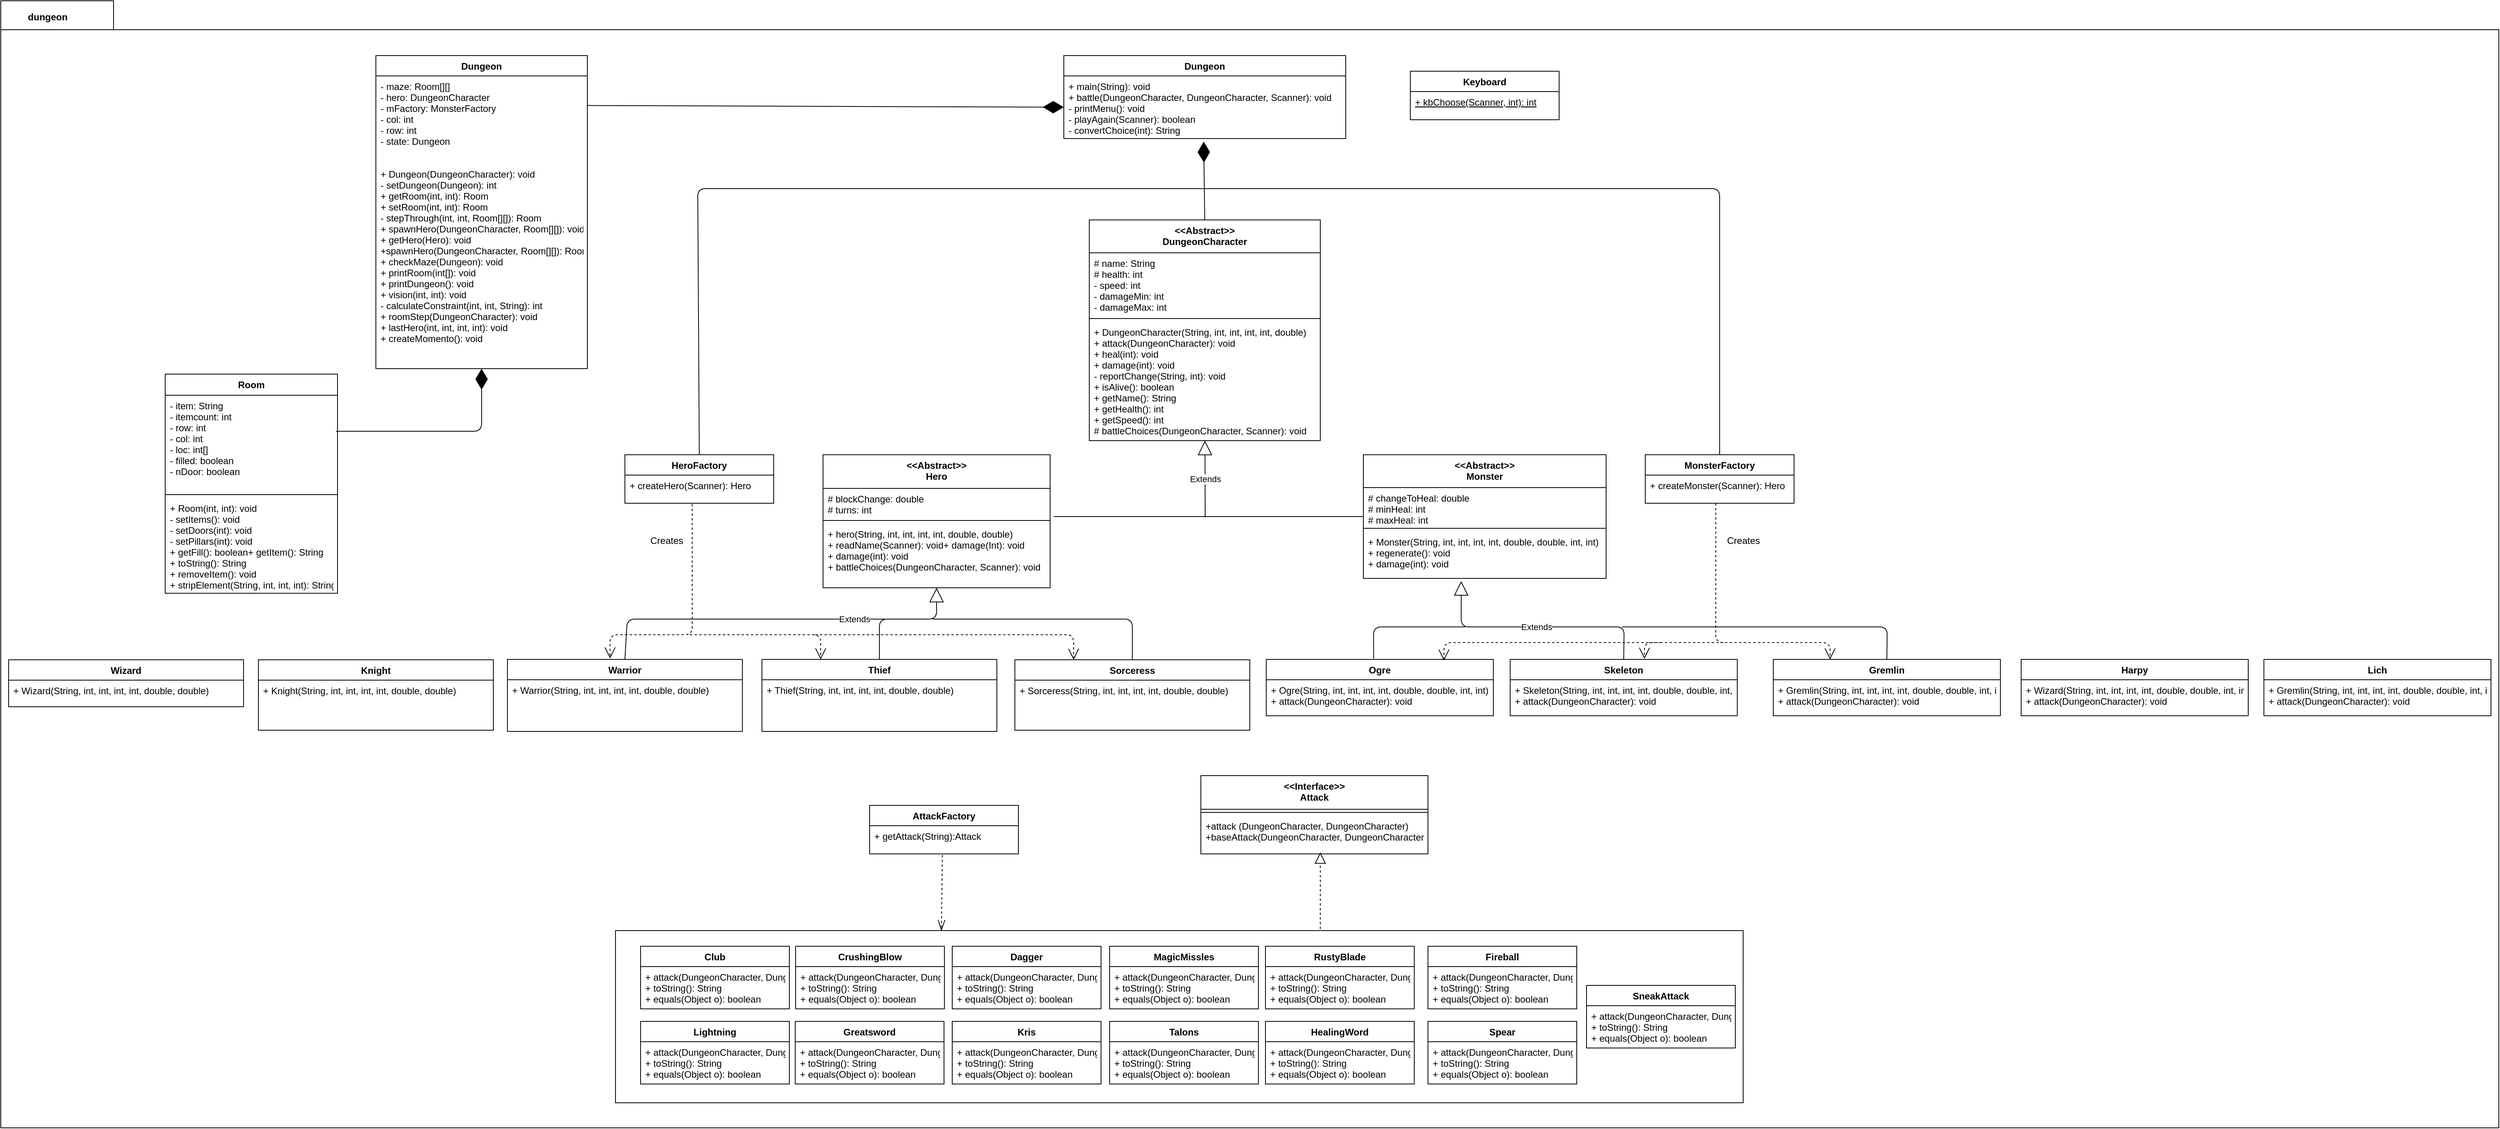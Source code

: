 <mxfile version="12.3.9" type="github" pages="1"><diagram id="sV3SKE_IIjsxvVKE6YBT" name="Page-1"><mxGraphModel dx="4286" dy="2058" grid="1" gridSize="10" guides="1" tooltips="1" connect="1" arrows="1" fold="1" page="1" pageScale="1" pageWidth="850" pageHeight="1100" math="0" shadow="0"><root><mxCell id="0"/><mxCell id="1" parent="0"/><mxCell id="kC-2ex5Gl6feg_-XVsqF-4" value="" style="shape=folder;fontStyle=1;spacingTop=10;tabWidth=118;tabHeight=37;tabPosition=left;html=1;" parent="1" vertex="1"><mxGeometry x="-2020" y="-20" width="3190" height="1440" as="geometry"/></mxCell><mxCell id="hXJLHhJ9virQ9G_ziZrE-2" value="Dungeon" style="swimlane;fontStyle=1;align=center;verticalAlign=top;childLayout=stackLayout;horizontal=1;startSize=26;horizontalStack=0;resizeParent=1;resizeParentMax=0;resizeLast=0;collapsible=1;marginBottom=0;" parent="1" vertex="1"><mxGeometry x="-662.5" y="50" width="360" height="106" as="geometry"/></mxCell><mxCell id="hXJLHhJ9virQ9G_ziZrE-5" value="+ main(String): void&#xA;+ battle(DungeonCharacter, DungeonCharacter, Scanner): void&#xA;- printMenu(): void&#xA;- playAgain(Scanner): boolean&#xA;- convertChoice(int): String&#xA;" style="text;strokeColor=none;fillColor=none;align=left;verticalAlign=top;spacingLeft=4;spacingRight=4;overflow=hidden;rotatable=0;points=[[0,0.5],[1,0.5]];portConstraint=eastwest;" parent="hXJLHhJ9virQ9G_ziZrE-2" vertex="1"><mxGeometry y="26" width="360" height="80" as="geometry"/></mxCell><mxCell id="hXJLHhJ9virQ9G_ziZrE-6" value="&lt;&lt;Abstract&gt;&gt;&#xA;DungeonCharacter" style="swimlane;fontStyle=1;align=center;verticalAlign=top;childLayout=stackLayout;horizontal=1;startSize=42;horizontalStack=0;resizeParent=1;resizeParentMax=0;resizeLast=0;collapsible=1;marginBottom=0;" parent="1" vertex="1"><mxGeometry x="-630" y="260" width="295" height="282" as="geometry"/></mxCell><mxCell id="hXJLHhJ9virQ9G_ziZrE-7" value="# name: String&#xA;# health: int&#xA;- speed: int&#xA;- damageMin: int&#xA;- damageMax: int&#xA;" style="text;strokeColor=none;fillColor=none;align=left;verticalAlign=top;spacingLeft=4;spacingRight=4;overflow=hidden;rotatable=0;points=[[0,0.5],[1,0.5]];portConstraint=eastwest;" parent="hXJLHhJ9virQ9G_ziZrE-6" vertex="1"><mxGeometry y="42" width="295" height="80" as="geometry"/></mxCell><mxCell id="hXJLHhJ9virQ9G_ziZrE-8" value="" style="line;strokeWidth=1;fillColor=none;align=left;verticalAlign=middle;spacingTop=-1;spacingLeft=3;spacingRight=3;rotatable=0;labelPosition=right;points=[];portConstraint=eastwest;" parent="hXJLHhJ9virQ9G_ziZrE-6" vertex="1"><mxGeometry y="122" width="295" height="8" as="geometry"/></mxCell><mxCell id="hXJLHhJ9virQ9G_ziZrE-9" value="+ DungeonCharacter(String, int, int, int, int, double)&#xA;+ attack(DungeonCharacter): void&#xA;+ heal(int): void&#xA;+ damage(int): void&#xA;- reportChange(String, int): void&#xA;+ isAlive(): boolean&#xA;+ getName(): String&#xA;+ getHealth(): int&#xA;+ getSpeed(): int&#xA;# battleChoices(DungeonCharacter, Scanner): void&#xA;" style="text;strokeColor=none;fillColor=none;align=left;verticalAlign=top;spacingLeft=4;spacingRight=4;overflow=hidden;rotatable=0;points=[[0,0.5],[1,0.5]];portConstraint=eastwest;" parent="hXJLHhJ9virQ9G_ziZrE-6" vertex="1"><mxGeometry y="130" width="295" height="152" as="geometry"/></mxCell><mxCell id="hXJLHhJ9virQ9G_ziZrE-11" value="&lt;&lt;Abstract&gt;&gt;&#xA;Hero" style="swimlane;fontStyle=1;align=center;verticalAlign=top;childLayout=stackLayout;horizontal=1;startSize=43;horizontalStack=0;resizeParent=1;resizeParentMax=0;resizeLast=0;collapsible=1;marginBottom=0;" parent="1" vertex="1"><mxGeometry x="-970" y="560" width="290" height="170" as="geometry"/></mxCell><mxCell id="hXJLHhJ9virQ9G_ziZrE-12" value="# blockChange: double&#xA;# turns: int&#xA;" style="text;strokeColor=none;fillColor=none;align=left;verticalAlign=top;spacingLeft=4;spacingRight=4;overflow=hidden;rotatable=0;points=[[0,0.5],[1,0.5]];portConstraint=eastwest;" parent="hXJLHhJ9virQ9G_ziZrE-11" vertex="1"><mxGeometry y="43" width="290" height="37" as="geometry"/></mxCell><mxCell id="hXJLHhJ9virQ9G_ziZrE-13" value="" style="line;strokeWidth=1;fillColor=none;align=left;verticalAlign=middle;spacingTop=-1;spacingLeft=3;spacingRight=3;rotatable=0;labelPosition=right;points=[];portConstraint=eastwest;" parent="hXJLHhJ9virQ9G_ziZrE-11" vertex="1"><mxGeometry y="80" width="290" height="8" as="geometry"/></mxCell><mxCell id="hXJLHhJ9virQ9G_ziZrE-14" value="+ hero(String, int, int, int, int, double, double)&#xA;+ readName(Scanner): void+ damage(Int): void&#xA;+ damage(int): void&#xA;+ battleChoices(DungeonCharacter, Scanner): void&#xA;" style="text;strokeColor=none;fillColor=none;align=left;verticalAlign=top;spacingLeft=4;spacingRight=4;overflow=hidden;rotatable=0;points=[[0,0.5],[1,0.5]];portConstraint=eastwest;" parent="hXJLHhJ9virQ9G_ziZrE-11" vertex="1"><mxGeometry y="88" width="290" height="82" as="geometry"/></mxCell><mxCell id="hXJLHhJ9virQ9G_ziZrE-15" value="&lt;&lt;Abstract&gt;&gt;&#xA;Monster" style="swimlane;fontStyle=1;align=center;verticalAlign=top;childLayout=stackLayout;horizontal=1;startSize=42;horizontalStack=0;resizeParent=1;resizeParentMax=0;resizeLast=0;collapsible=1;marginBottom=0;" parent="1" vertex="1"><mxGeometry x="-280" y="560" width="310" height="158" as="geometry"/></mxCell><mxCell id="hXJLHhJ9virQ9G_ziZrE-16" value="# changeToHeal: double&#xA;# minHeal: int&#xA;# maxHeal: int" style="text;strokeColor=none;fillColor=none;align=left;verticalAlign=top;spacingLeft=4;spacingRight=4;overflow=hidden;rotatable=0;points=[[0,0.5],[1,0.5]];portConstraint=eastwest;" parent="hXJLHhJ9virQ9G_ziZrE-15" vertex="1"><mxGeometry y="42" width="310" height="48" as="geometry"/></mxCell><mxCell id="hXJLHhJ9virQ9G_ziZrE-17" value="" style="line;strokeWidth=1;fillColor=none;align=left;verticalAlign=middle;spacingTop=-1;spacingLeft=3;spacingRight=3;rotatable=0;labelPosition=right;points=[];portConstraint=eastwest;" parent="hXJLHhJ9virQ9G_ziZrE-15" vertex="1"><mxGeometry y="90" width="310" height="8" as="geometry"/></mxCell><mxCell id="hXJLHhJ9virQ9G_ziZrE-18" value="+ Monster(String, int, int, int, int, double, double, int, int)&#xA;+ regenerate(): void&#xA;+ damage(int): void&#xA;" style="text;strokeColor=none;fillColor=none;align=left;verticalAlign=top;spacingLeft=4;spacingRight=4;overflow=hidden;rotatable=0;points=[[0,0.5],[1,0.5]];portConstraint=eastwest;" parent="hXJLHhJ9virQ9G_ziZrE-15" vertex="1"><mxGeometry y="98" width="310" height="60" as="geometry"/></mxCell><mxCell id="hXJLHhJ9virQ9G_ziZrE-23" value="Warrior" style="swimlane;fontStyle=1;align=center;verticalAlign=top;childLayout=stackLayout;horizontal=1;startSize=26;horizontalStack=0;resizeParent=1;resizeParentMax=0;resizeLast=0;collapsible=1;marginBottom=0;" parent="1" vertex="1"><mxGeometry x="-1373" y="821.5" width="300" height="92" as="geometry"/></mxCell><mxCell id="hXJLHhJ9virQ9G_ziZrE-26" value="+ Warrior(String, int, int, int, int, double, double)&#xA;" style="text;strokeColor=none;fillColor=none;align=left;verticalAlign=top;spacingLeft=4;spacingRight=4;overflow=hidden;rotatable=0;points=[[0,0.5],[1,0.5]];portConstraint=eastwest;" parent="hXJLHhJ9virQ9G_ziZrE-23" vertex="1"><mxGeometry y="26" width="300" height="66" as="geometry"/></mxCell><mxCell id="hXJLHhJ9virQ9G_ziZrE-28" value="Sorceress" style="swimlane;fontStyle=1;align=center;verticalAlign=top;childLayout=stackLayout;horizontal=1;startSize=26;horizontalStack=0;resizeParent=1;resizeParentMax=0;resizeLast=0;collapsible=1;marginBottom=0;" parent="1" vertex="1"><mxGeometry x="-725" y="822" width="300" height="90" as="geometry"/></mxCell><mxCell id="hXJLHhJ9virQ9G_ziZrE-30" value="+ Sorceress(String, int, int, int, int, double, double)&#xA;&#xA;" style="text;strokeColor=none;fillColor=none;align=left;verticalAlign=top;spacingLeft=4;spacingRight=4;overflow=hidden;rotatable=0;points=[[0,0.5],[1,0.5]];portConstraint=eastwest;" parent="hXJLHhJ9virQ9G_ziZrE-28" vertex="1"><mxGeometry y="26" width="300" height="64" as="geometry"/></mxCell><mxCell id="hXJLHhJ9virQ9G_ziZrE-31" value="Thief" style="swimlane;fontStyle=1;align=center;verticalAlign=top;childLayout=stackLayout;horizontal=1;startSize=26;horizontalStack=0;resizeParent=1;resizeParentMax=0;resizeLast=0;collapsible=1;marginBottom=0;" parent="1" vertex="1"><mxGeometry x="-1048" y="821.5" width="300" height="92" as="geometry"/></mxCell><mxCell id="hXJLHhJ9virQ9G_ziZrE-33" value="+ Thief(String, int, int, int, int, double, double)&#xA;" style="text;strokeColor=none;fillColor=none;align=left;verticalAlign=top;spacingLeft=4;spacingRight=4;overflow=hidden;rotatable=0;points=[[0,0.5],[1,0.5]];portConstraint=eastwest;" parent="hXJLHhJ9virQ9G_ziZrE-31" vertex="1"><mxGeometry y="26" width="300" height="66" as="geometry"/></mxCell><mxCell id="hXJLHhJ9virQ9G_ziZrE-38" value="Ogre" style="swimlane;fontStyle=1;align=center;verticalAlign=top;childLayout=stackLayout;horizontal=1;startSize=26;horizontalStack=0;resizeParent=1;resizeParentMax=0;resizeLast=0;collapsible=1;marginBottom=0;" parent="1" vertex="1"><mxGeometry x="-404" y="821.5" width="290" height="72" as="geometry"/></mxCell><mxCell id="hXJLHhJ9virQ9G_ziZrE-41" value="+ Ogre(String, int, int, int, int, double, double, int, int)&#xA;+ attack(DungeonCharacter): void&#xA;" style="text;strokeColor=none;fillColor=none;align=left;verticalAlign=top;spacingLeft=4;spacingRight=4;overflow=hidden;rotatable=0;points=[[0,0.5],[1,0.5]];portConstraint=eastwest;" parent="hXJLHhJ9virQ9G_ziZrE-38" vertex="1"><mxGeometry y="26" width="290" height="46" as="geometry"/></mxCell><mxCell id="hXJLHhJ9virQ9G_ziZrE-43" value="Skeleton" style="swimlane;fontStyle=1;align=center;verticalAlign=top;childLayout=stackLayout;horizontal=1;startSize=26;horizontalStack=0;resizeParent=1;resizeParentMax=0;resizeLast=0;collapsible=1;marginBottom=0;" parent="1" vertex="1"><mxGeometry x="-92.5" y="821.5" width="290" height="72" as="geometry"/></mxCell><mxCell id="hXJLHhJ9virQ9G_ziZrE-45" value="+ Skeleton(String, int, int, int, int, double, double, int, int)&#xA;+ attack(DungeonCharacter): void&#xA;" style="text;strokeColor=none;fillColor=none;align=left;verticalAlign=top;spacingLeft=4;spacingRight=4;overflow=hidden;rotatable=0;points=[[0,0.5],[1,0.5]];portConstraint=eastwest;" parent="hXJLHhJ9virQ9G_ziZrE-43" vertex="1"><mxGeometry y="26" width="290" height="46" as="geometry"/></mxCell><mxCell id="hXJLHhJ9virQ9G_ziZrE-46" value="Gremlin" style="swimlane;fontStyle=1;align=center;verticalAlign=top;childLayout=stackLayout;horizontal=1;startSize=26;horizontalStack=0;resizeParent=1;resizeParentMax=0;resizeLast=0;collapsible=1;marginBottom=0;" parent="1" vertex="1"><mxGeometry x="243.5" y="821.5" width="290" height="72" as="geometry"/></mxCell><mxCell id="hXJLHhJ9virQ9G_ziZrE-48" value="+ Gremlin(String, int, int, int, int, double, double, int, int)&#xA;+ attack(DungeonCharacter): void&#xA;" style="text;strokeColor=none;fillColor=none;align=left;verticalAlign=top;spacingLeft=4;spacingRight=4;overflow=hidden;rotatable=0;points=[[0,0.5],[1,0.5]];portConstraint=eastwest;" parent="hXJLHhJ9virQ9G_ziZrE-46" vertex="1"><mxGeometry y="26" width="290" height="46" as="geometry"/></mxCell><mxCell id="hXJLHhJ9virQ9G_ziZrE-49" value="HeroFactory" style="swimlane;fontStyle=1;align=center;verticalAlign=top;childLayout=stackLayout;horizontal=1;startSize=26;horizontalStack=0;resizeParent=1;resizeParentMax=0;resizeLast=0;collapsible=1;marginBottom=0;" parent="1" vertex="1"><mxGeometry x="-1223" y="560" width="190" height="62" as="geometry"/></mxCell><mxCell id="hXJLHhJ9virQ9G_ziZrE-52" value="+ createHero(Scanner): Hero&#xA;" style="text;strokeColor=none;fillColor=none;align=left;verticalAlign=top;spacingLeft=4;spacingRight=4;overflow=hidden;rotatable=0;points=[[0,0.5],[1,0.5]];portConstraint=eastwest;" parent="hXJLHhJ9virQ9G_ziZrE-49" vertex="1"><mxGeometry y="26" width="190" height="36" as="geometry"/></mxCell><mxCell id="hXJLHhJ9virQ9G_ziZrE-60" value="MonsterFactory" style="swimlane;fontStyle=1;align=center;verticalAlign=top;childLayout=stackLayout;horizontal=1;startSize=26;horizontalStack=0;resizeParent=1;resizeParentMax=0;resizeLast=0;collapsible=1;marginBottom=0;" parent="1" vertex="1"><mxGeometry x="80" y="560" width="190" height="62" as="geometry"/></mxCell><mxCell id="hXJLHhJ9virQ9G_ziZrE-62" value="+ createMonster(Scanner): Hero&#xA;" style="text;strokeColor=none;fillColor=none;align=left;verticalAlign=top;spacingLeft=4;spacingRight=4;overflow=hidden;rotatable=0;points=[[0,0.5],[1,0.5]];portConstraint=eastwest;" parent="hXJLHhJ9virQ9G_ziZrE-60" vertex="1"><mxGeometry y="26" width="190" height="36" as="geometry"/></mxCell><mxCell id="hXJLHhJ9virQ9G_ziZrE-63" value="" style="endArrow=diamondThin;endFill=1;endSize=24;html=1;exitX=0.5;exitY=0;exitDx=0;exitDy=0;entryX=0.496;entryY=1.048;entryDx=0;entryDy=0;entryPerimeter=0;" parent="1" source="hXJLHhJ9virQ9G_ziZrE-6" target="hXJLHhJ9virQ9G_ziZrE-5" edge="1"><mxGeometry width="160" relative="1" as="geometry"><mxPoint x="-642.5" y="181.5" as="sourcePoint"/><mxPoint x="-482" y="190" as="targetPoint"/></mxGeometry></mxCell><mxCell id="hXJLHhJ9virQ9G_ziZrE-64" value="" style="endArrow=none;endFill=0;endSize=24;html=1;exitX=0.5;exitY=0;exitDx=0;exitDy=0;" parent="1" source="hXJLHhJ9virQ9G_ziZrE-60" edge="1"><mxGeometry width="160" relative="1" as="geometry"><mxPoint x="-472.5" y="270" as="sourcePoint"/><mxPoint x="-482" y="220" as="targetPoint"/><Array as="points"><mxPoint x="175" y="220"/></Array></mxGeometry></mxCell><mxCell id="hXJLHhJ9virQ9G_ziZrE-65" value="" style="endArrow=none;endFill=0;endSize=24;html=1;exitX=0.5;exitY=0;exitDx=0;exitDy=0;" parent="1" source="hXJLHhJ9virQ9G_ziZrE-49" edge="1"><mxGeometry width="160" relative="1" as="geometry"><mxPoint x="-462.5" y="280" as="sourcePoint"/><mxPoint x="-482" y="220" as="targetPoint"/><Array as="points"><mxPoint x="-1130" y="220"/></Array></mxGeometry></mxCell><mxCell id="hXJLHhJ9virQ9G_ziZrE-66" value="" style="endArrow=none;endSize=16;endFill=0;html=1;exitX=0.5;exitY=0;exitDx=0;exitDy=0;" parent="1" source="hXJLHhJ9virQ9G_ziZrE-23" edge="1"><mxGeometry width="160" relative="1" as="geometry"><mxPoint x="-1218" y="791.5" as="sourcePoint"/><mxPoint x="-890" y="770" as="targetPoint"/><Array as="points"><mxPoint x="-1220" y="770"/></Array></mxGeometry></mxCell><mxCell id="hXJLHhJ9virQ9G_ziZrE-67" value="Extends" style="endArrow=block;endSize=16;endFill=0;html=1;exitX=0.5;exitY=0;exitDx=0;exitDy=0;entryX=0.5;entryY=1;entryDx=0;entryDy=0;" parent="1" source="hXJLHhJ9virQ9G_ziZrE-31" target="hXJLHhJ9virQ9G_ziZrE-11" edge="1"><mxGeometry x="-0.374" y="32" width="160" relative="1" as="geometry"><mxPoint x="-1213" y="821.5" as="sourcePoint"/><mxPoint x="-1213" y="631.5" as="targetPoint"/><Array as="points"><mxPoint x="-898" y="770"/><mxPoint x="-825" y="770"/></Array><mxPoint x="-32" y="32" as="offset"/></mxGeometry></mxCell><mxCell id="hXJLHhJ9virQ9G_ziZrE-68" value="" style="endArrow=none;endSize=16;endFill=0;html=1;exitX=0.5;exitY=0;exitDx=0;exitDy=0;" parent="1" source="hXJLHhJ9virQ9G_ziZrE-28" edge="1"><mxGeometry x="-0.023" y="-24" width="160" relative="1" as="geometry"><mxPoint x="-1203" y="841.5" as="sourcePoint"/><mxPoint x="-830" y="770" as="targetPoint"/><Array as="points"><mxPoint x="-575" y="770"/></Array><mxPoint as="offset"/></mxGeometry></mxCell><mxCell id="hXJLHhJ9virQ9G_ziZrE-69" value="" style="endArrow=none;endSize=16;endFill=0;html=1;exitX=0.473;exitY=-0.014;exitDx=0;exitDy=0;exitPerimeter=0;" parent="1" source="hXJLHhJ9virQ9G_ziZrE-38" edge="1"><mxGeometry width="160" relative="1" as="geometry"><mxPoint x="-496.5" y="821.5" as="sourcePoint"/><mxPoint x="-150" y="780" as="targetPoint"/><Array as="points"><mxPoint x="-267" y="780"/></Array></mxGeometry></mxCell><mxCell id="hXJLHhJ9virQ9G_ziZrE-70" value="Extends" style="endArrow=block;endSize=16;endFill=0;html=1;exitX=0.5;exitY=0;exitDx=0;exitDy=0;entryX=0.403;entryY=1.056;entryDx=0;entryDy=0;entryPerimeter=0;" parent="1" source="hXJLHhJ9virQ9G_ziZrE-43" target="hXJLHhJ9virQ9G_ziZrE-18" edge="1"><mxGeometry width="160" relative="1" as="geometry"><mxPoint x="193.5" y="861.5" as="sourcePoint"/><mxPoint x="273.5" y="631.5" as="targetPoint"/><Array as="points"><mxPoint x="53" y="780"/><mxPoint x="-155" y="780"/></Array></mxGeometry></mxCell><mxCell id="hXJLHhJ9virQ9G_ziZrE-71" value="" style="endArrow=none;endSize=16;endFill=0;html=1;exitX=0.5;exitY=0;exitDx=0;exitDy=0;" parent="1" source="hXJLHhJ9virQ9G_ziZrE-46" edge="1"><mxGeometry width="160" relative="1" as="geometry"><mxPoint x="413.5" y="834.5" as="sourcePoint"/><mxPoint x="50" y="780" as="targetPoint"/><Array as="points"><mxPoint x="389" y="780"/></Array></mxGeometry></mxCell><mxCell id="hXJLHhJ9virQ9G_ziZrE-74" value="Extends" style="endArrow=block;endSize=16;endFill=0;html=1;" parent="1" target="hXJLHhJ9virQ9G_ziZrE-9" edge="1"><mxGeometry width="160" relative="1" as="geometry"><mxPoint x="-482" y="640" as="sourcePoint"/><mxPoint x="-1295.65" y="621.804" as="targetPoint"/></mxGeometry></mxCell><mxCell id="hXJLHhJ9virQ9G_ziZrE-76" value="" style="endArrow=none;endFill=0;endSize=24;html=1;strokeColor=#000000;exitX=1.015;exitY=0.973;exitDx=0;exitDy=0;exitPerimeter=0;" parent="1" source="hXJLHhJ9virQ9G_ziZrE-12" edge="1"><mxGeometry width="160" relative="1" as="geometry"><mxPoint x="-1070" y="731.5" as="sourcePoint"/><mxPoint x="-280" y="639" as="targetPoint"/><Array as="points"/></mxGeometry></mxCell><mxCell id="-hslKL6JHC5grtIF9Vdm-2" value="" style="endArrow=open;dashed=1;endFill=0;endSize=12;html=1;exitX=0.474;exitY=1;exitDx=0;exitDy=0;exitPerimeter=0;entryX=0.25;entryY=0;entryDx=0;entryDy=0;" parent="1" source="hXJLHhJ9virQ9G_ziZrE-62" target="hXJLHhJ9virQ9G_ziZrE-46" edge="1"><mxGeometry width="160" relative="1" as="geometry"><mxPoint x="228.5" y="680" as="sourcePoint"/><mxPoint x="360" y="720" as="targetPoint"/><Array as="points"><mxPoint x="170" y="800"/><mxPoint x="260" y="800"/><mxPoint x="316" y="800"/></Array></mxGeometry></mxCell><mxCell id="-hslKL6JHC5grtIF9Vdm-3" value="" style="endArrow=open;dashed=1;endFill=0;endSize=12;html=1;entryX=0.591;entryY=-0.011;entryDx=0;entryDy=0;entryPerimeter=0;" parent="1" target="hXJLHhJ9virQ9G_ziZrE-43" edge="1"><mxGeometry width="160" relative="1" as="geometry"><mxPoint x="100" y="800" as="sourcePoint"/><mxPoint x="352.5" y="834.5" as="targetPoint"/><Array as="points"><mxPoint x="79" y="800"/></Array></mxGeometry></mxCell><mxCell id="-hslKL6JHC5grtIF9Vdm-4" value="" style="endArrow=open;dashed=1;endFill=0;endSize=12;html=1;entryX=0.782;entryY=0.021;entryDx=0;entryDy=0;entryPerimeter=0;" parent="1" target="hXJLHhJ9virQ9G_ziZrE-38" edge="1"><mxGeometry width="160" relative="1" as="geometry"><mxPoint x="180" y="800" as="sourcePoint"/><mxPoint x="408.5" y="841.5" as="targetPoint"/><Array as="points"><mxPoint x="-177" y="800"/></Array></mxGeometry></mxCell><mxCell id="-hslKL6JHC5grtIF9Vdm-5" value="" style="endArrow=open;dashed=1;endFill=0;endSize=12;html=1;entryX=0.437;entryY=-0.014;entryDx=0;entryDy=0;exitX=0.452;exitY=1.028;exitDx=0;exitDy=0;exitPerimeter=0;entryPerimeter=0;" parent="1" source="hXJLHhJ9virQ9G_ziZrE-52" target="hXJLHhJ9virQ9G_ziZrE-23" edge="1"><mxGeometry width="160" relative="1" as="geometry"><mxPoint x="-748" y="740" as="sourcePoint"/><mxPoint x="-865.5" y="931.5" as="targetPoint"/><Array as="points"><mxPoint x="-1137" y="790"/><mxPoint x="-1242" y="790"/></Array></mxGeometry></mxCell><mxCell id="-hslKL6JHC5grtIF9Vdm-6" value="" style="endArrow=open;dashed=1;endFill=0;endSize=12;html=1;entryX=0.25;entryY=0;entryDx=0;entryDy=0;" parent="1" target="hXJLHhJ9virQ9G_ziZrE-31" edge="1"><mxGeometry width="160" relative="1" as="geometry"><mxPoint x="-1140" y="790" as="sourcePoint"/><mxPoint x="-1210" y="834.5" as="targetPoint"/><Array as="points"><mxPoint x="-973" y="790"/></Array></mxGeometry></mxCell><mxCell id="-hslKL6JHC5grtIF9Vdm-7" value="" style="endArrow=open;dashed=1;endFill=0;endSize=12;html=1;entryX=0.25;entryY=0;entryDx=0;entryDy=0;" parent="1" target="hXJLHhJ9virQ9G_ziZrE-28" edge="1"><mxGeometry width="160" relative="1" as="geometry"><mxPoint x="-980" y="790" as="sourcePoint"/><mxPoint x="-1200" y="825.5" as="targetPoint"/><Array as="points"><mxPoint x="-650" y="790"/></Array></mxGeometry></mxCell><mxCell id="-hslKL6JHC5grtIF9Vdm-8" value="Creates" style="text;html=1;align=center;verticalAlign=middle;resizable=0;points=[];;autosize=1;" parent="1" vertex="1"><mxGeometry x="175" y="660" width="60" height="20" as="geometry"/></mxCell><mxCell id="-hslKL6JHC5grtIF9Vdm-9" value="Creates" style="text;html=1;align=center;verticalAlign=middle;resizable=0;points=[];;autosize=1;" parent="1" vertex="1"><mxGeometry x="-1200" y="660" width="60" height="20" as="geometry"/></mxCell><mxCell id="kC-2ex5Gl6feg_-XVsqF-1" value="Keyboard" style="swimlane;fontStyle=1;align=center;verticalAlign=top;childLayout=stackLayout;horizontal=1;startSize=26;horizontalStack=0;resizeParent=1;resizeParentMax=0;resizeLast=0;collapsible=1;marginBottom=0;" parent="1" vertex="1"><mxGeometry x="-220" y="70" width="190" height="62" as="geometry"/></mxCell><mxCell id="kC-2ex5Gl6feg_-XVsqF-3" value="+ kbChoose(Scanner, int): int" style="text;strokeColor=none;fillColor=none;align=left;verticalAlign=top;spacingLeft=4;spacingRight=4;overflow=hidden;rotatable=0;points=[[0,0.5],[1,0.5]];portConstraint=eastwest;fontStyle=4" parent="kC-2ex5Gl6feg_-XVsqF-1" vertex="1"><mxGeometry y="26" width="190" height="36" as="geometry"/></mxCell><mxCell id="kC-2ex5Gl6feg_-XVsqF-5" value="dungeon" style="text;align=center;fontStyle=1;verticalAlign=middle;spacingLeft=3;spacingRight=3;strokeColor=none;rotatable=0;points=[[0,0.5],[1,0.5]];portConstraint=eastwest;" parent="1" vertex="1"><mxGeometry x="-2000" y="-13" width="80" height="26" as="geometry"/></mxCell><mxCell id="lwhDvl1pP8Qmf6zb3tt5-1" value="Dungeon" style="swimlane;fontStyle=1;align=center;verticalAlign=top;childLayout=stackLayout;horizontal=1;startSize=26;horizontalStack=0;resizeParent=1;resizeParentMax=0;resizeLast=0;collapsible=1;marginBottom=0;" parent="1" vertex="1"><mxGeometry x="-1541" y="50" width="270" height="400" as="geometry"/></mxCell><mxCell id="lwhDvl1pP8Qmf6zb3tt5-2" value="- maze: Room[][]&#xA;- hero: DungeonCharacter&#xA;- mFactory: MonsterFactory&#xA;- col: int&#xA;- row: int&#xA;- state: Dungeon&#xA;&#xA;&#xA;+ Dungeon(DungeonCharacter): void&#xA;- setDungeon(Dungeon): int&#xA;+ getRoom(int, int): Room&#xA;+ setRoom(int, int): Room&#xA;- stepThrough(int, int, Room[][]): Room&#xA;+ spawnHero(DungeonCharacter, Room[][]): void&#xA;+ getHero(Hero): void&#xA;+spawnHero(DungeonCharacter, Room[][]): Room&#xA;+ checkMaze(Dungeon): void&#xA;+ printRoom(int[]): void&#xA;+ printDungeon(): void&#xA;+ vision(int, int): void&#xA;- calculateConstraint(int, int, String): int&#xA;+ roomStep(DungeonCharacter): void&#xA;+ lastHero(int, int, int, int): void&#xA;+ createMomento(): void&#xA;&#xA;" style="text;strokeColor=none;fillColor=none;align=left;verticalAlign=top;spacingLeft=4;spacingRight=4;overflow=hidden;rotatable=0;points=[[0,0.5],[1,0.5]];portConstraint=eastwest;perimeterSpacing=0;" parent="lwhDvl1pP8Qmf6zb3tt5-1" vertex="1"><mxGeometry y="26" width="270" height="374" as="geometry"/></mxCell><mxCell id="lwhDvl1pP8Qmf6zb3tt5-3" value="Room" style="swimlane;fontStyle=1;align=center;verticalAlign=top;childLayout=stackLayout;horizontal=1;startSize=27;horizontalStack=0;resizeParent=1;resizeParentMax=0;resizeLast=0;collapsible=1;marginBottom=0;" parent="1" vertex="1"><mxGeometry x="-1810" y="457" width="220" height="280" as="geometry"/></mxCell><mxCell id="lwhDvl1pP8Qmf6zb3tt5-4" value="- item: String&#xA;- itemcount: int&#xA;- row: int&#xA;- col: int&#xA;- loc: int[]&#xA;- filled: boolean&#xA;- nDoor: boolean&#xA;" style="text;strokeColor=none;fillColor=none;align=left;verticalAlign=top;spacingLeft=4;spacingRight=4;overflow=hidden;rotatable=0;points=[[0,0.5],[1,0.5]];portConstraint=eastwest;" parent="lwhDvl1pP8Qmf6zb3tt5-3" vertex="1"><mxGeometry y="27" width="220" height="123" as="geometry"/></mxCell><mxCell id="lwhDvl1pP8Qmf6zb3tt5-5" value="" style="line;strokeWidth=1;fillColor=none;align=left;verticalAlign=middle;spacingTop=-1;spacingLeft=3;spacingRight=3;rotatable=0;labelPosition=right;points=[];portConstraint=eastwest;" parent="lwhDvl1pP8Qmf6zb3tt5-3" vertex="1"><mxGeometry y="150" width="220" height="8" as="geometry"/></mxCell><mxCell id="lwhDvl1pP8Qmf6zb3tt5-6" value="+ Room(int, int): void&#xA;- setItems(): void&#xA;- setDoors(int): void&#xA;- setPillars(int): void&#xA;+ getFill(): boolean+ getItem(): String&#xA;+ toString(): String&#xA;+ removeItem(): void&#xA;+ stripElement(String, int, int, int): String&#xA;" style="text;strokeColor=none;fillColor=none;align=left;verticalAlign=top;spacingLeft=4;spacingRight=4;overflow=hidden;rotatable=0;points=[[0,0.5],[1,0.5]];portConstraint=eastwest;" parent="lwhDvl1pP8Qmf6zb3tt5-3" vertex="1"><mxGeometry y="158" width="220" height="122" as="geometry"/></mxCell><mxCell id="lwhDvl1pP8Qmf6zb3tt5-7" value="" style="endArrow=diamondThin;endFill=1;endSize=24;html=1;entryX=0.5;entryY=1;entryDx=0;entryDy=0;" parent="1" target="lwhDvl1pP8Qmf6zb3tt5-1" edge="1"><mxGeometry width="160" relative="1" as="geometry"><mxPoint x="-1592" y="530" as="sourcePoint"/><mxPoint x="-1411" y="454" as="targetPoint"/><Array as="points"><mxPoint x="-1406" y="530"/></Array></mxGeometry></mxCell><mxCell id="lwhDvl1pP8Qmf6zb3tt5-9" value="" style="endArrow=diamondThin;endFill=1;endSize=24;html=1;exitX=1;exitY=0.101;exitDx=0;exitDy=0;entryX=0;entryY=0.5;entryDx=0;entryDy=0;exitPerimeter=0;" parent="1" source="lwhDvl1pP8Qmf6zb3tt5-2" target="hXJLHhJ9virQ9G_ziZrE-5" edge="1"><mxGeometry width="160" relative="1" as="geometry"><mxPoint x="-1238.5" y="140" as="sourcePoint"/><mxPoint x="-1239.94" y="39.84" as="targetPoint"/></mxGeometry></mxCell><mxCell id="sqtC56tKTX6CJk2v4v56-1" value="AttackFactory" style="swimlane;fontStyle=1;align=center;verticalAlign=top;childLayout=stackLayout;horizontal=1;startSize=26;horizontalStack=0;resizeParent=1;resizeParentMax=0;resizeLast=0;collapsible=1;marginBottom=0;" parent="1" vertex="1"><mxGeometry x="-910.5" y="1008" width="190" height="62" as="geometry"/></mxCell><mxCell id="sqtC56tKTX6CJk2v4v56-2" value="+ getAttack(String):Attack&#xA;" style="text;strokeColor=none;fillColor=none;align=left;verticalAlign=top;spacingLeft=4;spacingRight=4;overflow=hidden;rotatable=0;points=[[0,0.5],[1,0.5]];portConstraint=eastwest;" parent="sqtC56tKTX6CJk2v4v56-1" vertex="1"><mxGeometry y="26" width="190" height="36" as="geometry"/></mxCell><mxCell id="sqtC56tKTX6CJk2v4v56-3" value="&lt;&lt;Interface&gt;&gt;&#xA;Attack" style="swimlane;fontStyle=1;align=center;verticalAlign=top;childLayout=stackLayout;horizontal=1;startSize=43;horizontalStack=0;resizeParent=1;resizeParentMax=0;resizeLast=0;collapsible=1;marginBottom=0;" parent="1" vertex="1"><mxGeometry x="-487.5" y="970" width="290" height="100" as="geometry"/></mxCell><mxCell id="sqtC56tKTX6CJk2v4v56-5" value="" style="line;strokeWidth=1;fillColor=none;align=left;verticalAlign=middle;spacingTop=-1;spacingLeft=3;spacingRight=3;rotatable=0;labelPosition=right;points=[];portConstraint=eastwest;" parent="sqtC56tKTX6CJk2v4v56-3" vertex="1"><mxGeometry y="43" width="290" height="8" as="geometry"/></mxCell><mxCell id="sqtC56tKTX6CJk2v4v56-6" value="+attack (DungeonCharacter, DungeonCharacter)&#xA;+baseAttack(DungeonCharacter, DungeonCharacter)&#xA;&#xA;" style="text;strokeColor=none;fillColor=none;align=left;verticalAlign=top;spacingLeft=4;spacingRight=4;overflow=hidden;rotatable=0;points=[[0,0.5],[1,0.5]];portConstraint=eastwest;" parent="sqtC56tKTX6CJk2v4v56-3" vertex="1"><mxGeometry y="51" width="290" height="49" as="geometry"/></mxCell><mxCell id="sqtC56tKTX6CJk2v4v56-7" value="Kris" style="swimlane;fontStyle=1;align=center;verticalAlign=top;childLayout=stackLayout;horizontal=1;startSize=26;horizontalStack=0;resizeParent=1;resizeParentMax=0;resizeLast=0;collapsible=1;marginBottom=0;" parent="1" vertex="1"><mxGeometry x="-805" y="1284" width="190" height="80" as="geometry"/></mxCell><mxCell id="sqtC56tKTX6CJk2v4v56-8" value="+ attack(DungeonCharacter, DungeonCharacter): void&#xA;+ toString(): String&#xA;+ equals(Object o): boolean&#xA;&#xA;" style="text;strokeColor=none;fillColor=none;align=left;verticalAlign=top;spacingLeft=4;spacingRight=4;overflow=hidden;rotatable=0;points=[[0,0.5],[1,0.5]];portConstraint=eastwest;" parent="sqtC56tKTX6CJk2v4v56-7" vertex="1"><mxGeometry y="26" width="190" height="54" as="geometry"/></mxCell><mxCell id="sqtC56tKTX6CJk2v4v56-9" value="Greatsword" style="swimlane;fontStyle=1;align=center;verticalAlign=top;childLayout=stackLayout;horizontal=1;startSize=26;horizontalStack=0;resizeParent=1;resizeParentMax=0;resizeLast=0;collapsible=1;marginBottom=0;" parent="1" vertex="1"><mxGeometry x="-1005.5" y="1284" width="190" height="80" as="geometry"/></mxCell><mxCell id="sqtC56tKTX6CJk2v4v56-10" value="+ attack(DungeonCharacter, DungeonCharacter): void&#xA;+ toString(): String&#xA;+ equals(Object o): boolean&#xA;&#xA;" style="text;strokeColor=none;fillColor=none;align=left;verticalAlign=top;spacingLeft=4;spacingRight=4;overflow=hidden;rotatable=0;points=[[0,0.5],[1,0.5]];portConstraint=eastwest;" parent="sqtC56tKTX6CJk2v4v56-9" vertex="1"><mxGeometry y="26" width="190" height="54" as="geometry"/></mxCell><mxCell id="sqtC56tKTX6CJk2v4v56-11" value="Club" style="swimlane;fontStyle=1;align=center;verticalAlign=top;childLayout=stackLayout;horizontal=1;startSize=26;horizontalStack=0;resizeParent=1;resizeParentMax=0;resizeLast=0;collapsible=1;marginBottom=0;" parent="1" vertex="1"><mxGeometry x="-1203" y="1188" width="190" height="80" as="geometry"/></mxCell><mxCell id="sqtC56tKTX6CJk2v4v56-12" value="+ attack(DungeonCharacter, DungeonCharacter): void&#xA;+ toString(): String&#xA;+ equals(Object o): boolean&#xA;&#xA;" style="text;strokeColor=none;fillColor=none;align=left;verticalAlign=top;spacingLeft=4;spacingRight=4;overflow=hidden;rotatable=0;points=[[0,0.5],[1,0.5]];portConstraint=eastwest;" parent="sqtC56tKTX6CJk2v4v56-11" vertex="1"><mxGeometry y="26" width="190" height="54" as="geometry"/></mxCell><mxCell id="sqtC56tKTX6CJk2v4v56-13" value="Dagger" style="swimlane;fontStyle=1;align=center;verticalAlign=top;childLayout=stackLayout;horizontal=1;startSize=26;horizontalStack=0;resizeParent=1;resizeParentMax=0;resizeLast=0;collapsible=1;marginBottom=0;" parent="1" vertex="1"><mxGeometry x="-805" y="1188" width="190" height="80" as="geometry"/></mxCell><mxCell id="sqtC56tKTX6CJk2v4v56-14" value="+ attack(DungeonCharacter, DungeonCharacter): void&#xA;+ toString(): String&#xA;+ equals(Object o): boolean&#xA;&#xA;" style="text;strokeColor=none;fillColor=none;align=left;verticalAlign=top;spacingLeft=4;spacingRight=4;overflow=hidden;rotatable=0;points=[[0,0.5],[1,0.5]];portConstraint=eastwest;" parent="sqtC56tKTX6CJk2v4v56-13" vertex="1"><mxGeometry y="26" width="190" height="54" as="geometry"/></mxCell><mxCell id="sqtC56tKTX6CJk2v4v56-16" value="Fireball" style="swimlane;fontStyle=1;align=center;verticalAlign=top;childLayout=stackLayout;horizontal=1;startSize=26;horizontalStack=0;resizeParent=1;resizeParentMax=0;resizeLast=0;collapsible=1;marginBottom=0;" parent="1" vertex="1"><mxGeometry x="-197.5" y="1188" width="190" height="80" as="geometry"/></mxCell><mxCell id="sqtC56tKTX6CJk2v4v56-17" value="+ attack(DungeonCharacter, DungeonCharacter): void&#xA;+ toString(): String&#xA;+ equals(Object o): boolean&#xA;&#xA;" style="text;strokeColor=none;fillColor=none;align=left;verticalAlign=top;spacingLeft=4;spacingRight=4;overflow=hidden;rotatable=0;points=[[0,0.5],[1,0.5]];portConstraint=eastwest;" parent="sqtC56tKTX6CJk2v4v56-16" vertex="1"><mxGeometry y="26" width="190" height="54" as="geometry"/></mxCell><mxCell id="sqtC56tKTX6CJk2v4v56-18" value="HealingWord" style="swimlane;fontStyle=1;align=center;verticalAlign=top;childLayout=stackLayout;horizontal=1;startSize=26;horizontalStack=0;resizeParent=1;resizeParentMax=0;resizeLast=0;collapsible=1;marginBottom=0;" parent="1" vertex="1"><mxGeometry x="-405" y="1284" width="190" height="80" as="geometry"/></mxCell><mxCell id="sqtC56tKTX6CJk2v4v56-19" value="+ attack(DungeonCharacter, DungeonCharacter): void&#xA;+ toString(): String&#xA;+ equals(Object o): boolean&#xA;&#xA;" style="text;strokeColor=none;fillColor=none;align=left;verticalAlign=top;spacingLeft=4;spacingRight=4;overflow=hidden;rotatable=0;points=[[0,0.5],[1,0.5]];portConstraint=eastwest;" parent="sqtC56tKTX6CJk2v4v56-18" vertex="1"><mxGeometry y="26" width="190" height="54" as="geometry"/></mxCell><mxCell id="sqtC56tKTX6CJk2v4v56-20" value="RustyBlade" style="swimlane;fontStyle=1;align=center;verticalAlign=top;childLayout=stackLayout;horizontal=1;startSize=26;horizontalStack=0;resizeParent=1;resizeParentMax=0;resizeLast=0;collapsible=1;marginBottom=0;" parent="1" vertex="1"><mxGeometry x="-405" y="1188" width="190" height="80" as="geometry"/></mxCell><mxCell id="sqtC56tKTX6CJk2v4v56-21" value="+ attack(DungeonCharacter, DungeonCharacter): void&#xA;+ toString(): String&#xA;+ equals(Object o): boolean&#xA;&#xA;" style="text;strokeColor=none;fillColor=none;align=left;verticalAlign=top;spacingLeft=4;spacingRight=4;overflow=hidden;rotatable=0;points=[[0,0.5],[1,0.5]];portConstraint=eastwest;" parent="sqtC56tKTX6CJk2v4v56-20" vertex="1"><mxGeometry y="26" width="190" height="54" as="geometry"/></mxCell><mxCell id="sqtC56tKTX6CJk2v4v56-22" value="MagicMissles" style="swimlane;fontStyle=1;align=center;verticalAlign=top;childLayout=stackLayout;horizontal=1;startSize=26;horizontalStack=0;resizeParent=1;resizeParentMax=0;resizeLast=0;collapsible=1;marginBottom=0;" parent="1" vertex="1"><mxGeometry x="-604" y="1188" width="190" height="80" as="geometry"/></mxCell><mxCell id="sqtC56tKTX6CJk2v4v56-23" value="+ attack(DungeonCharacter, DungeonCharacter): void&#xA;+ toString(): String&#xA;+ equals(Object o): boolean&#xA;&#xA;" style="text;strokeColor=none;fillColor=none;align=left;verticalAlign=top;spacingLeft=4;spacingRight=4;overflow=hidden;rotatable=0;points=[[0,0.5],[1,0.5]];portConstraint=eastwest;" parent="sqtC56tKTX6CJk2v4v56-22" vertex="1"><mxGeometry y="26" width="190" height="54" as="geometry"/></mxCell><mxCell id="sqtC56tKTX6CJk2v4v56-24" value="Spear" style="swimlane;fontStyle=1;align=center;verticalAlign=top;childLayout=stackLayout;horizontal=1;startSize=26;horizontalStack=0;resizeParent=1;resizeParentMax=0;resizeLast=0;collapsible=1;marginBottom=0;" parent="1" vertex="1"><mxGeometry x="-197.5" y="1284" width="190" height="80" as="geometry"/></mxCell><mxCell id="sqtC56tKTX6CJk2v4v56-25" value="+ attack(DungeonCharacter, DungeonCharacter): void&#xA;+ toString(): String&#xA;+ equals(Object o): boolean&#xA;&#xA;" style="text;strokeColor=none;fillColor=none;align=left;verticalAlign=top;spacingLeft=4;spacingRight=4;overflow=hidden;rotatable=0;points=[[0,0.5],[1,0.5]];portConstraint=eastwest;" parent="sqtC56tKTX6CJk2v4v56-24" vertex="1"><mxGeometry y="26" width="190" height="54" as="geometry"/></mxCell><mxCell id="sqtC56tKTX6CJk2v4v56-26" value="Talons" style="swimlane;fontStyle=1;align=center;verticalAlign=top;childLayout=stackLayout;horizontal=1;startSize=26;horizontalStack=0;resizeParent=1;resizeParentMax=0;resizeLast=0;collapsible=1;marginBottom=0;" parent="1" vertex="1"><mxGeometry x="-604" y="1284" width="190" height="80" as="geometry"/></mxCell><mxCell id="sqtC56tKTX6CJk2v4v56-27" value="+ attack(DungeonCharacter, DungeonCharacter): void&#xA;+ toString(): String&#xA;+ equals(Object o): boolean&#xA;&#xA;" style="text;strokeColor=none;fillColor=none;align=left;verticalAlign=top;spacingLeft=4;spacingRight=4;overflow=hidden;rotatable=0;points=[[0,0.5],[1,0.5]];portConstraint=eastwest;" parent="sqtC56tKTX6CJk2v4v56-26" vertex="1"><mxGeometry y="26" width="190" height="54" as="geometry"/></mxCell><mxCell id="sqtC56tKTX6CJk2v4v56-28" value="Lightning" style="swimlane;fontStyle=1;align=center;verticalAlign=top;childLayout=stackLayout;horizontal=1;startSize=26;horizontalStack=0;resizeParent=1;resizeParentMax=0;resizeLast=0;collapsible=1;marginBottom=0;" parent="1" vertex="1"><mxGeometry x="-1203" y="1284" width="190" height="80" as="geometry"/></mxCell><mxCell id="sqtC56tKTX6CJk2v4v56-29" value="+ attack(DungeonCharacter, DungeonCharacter): void&#xA;+ toString(): String&#xA;+ equals(Object o): boolean&#xA;&#xA;" style="text;strokeColor=none;fillColor=none;align=left;verticalAlign=top;spacingLeft=4;spacingRight=4;overflow=hidden;rotatable=0;points=[[0,0.5],[1,0.5]];portConstraint=eastwest;" parent="sqtC56tKTX6CJk2v4v56-28" vertex="1"><mxGeometry y="26" width="190" height="54" as="geometry"/></mxCell><mxCell id="sqtC56tKTX6CJk2v4v56-30" value="CrushingBlow" style="swimlane;fontStyle=1;align=center;verticalAlign=top;childLayout=stackLayout;horizontal=1;startSize=26;horizontalStack=0;resizeParent=1;resizeParentMax=0;resizeLast=0;collapsible=1;marginBottom=0;" parent="1" vertex="1"><mxGeometry x="-1005" y="1188" width="190" height="80" as="geometry"/></mxCell><mxCell id="sqtC56tKTX6CJk2v4v56-31" value="+ attack(DungeonCharacter, DungeonCharacter): void&#xA;+ toString(): String&#xA;+ equals(Object o): boolean&#xA;&#xA;" style="text;strokeColor=none;fillColor=none;align=left;verticalAlign=top;spacingLeft=4;spacingRight=4;overflow=hidden;rotatable=0;points=[[0,0.5],[1,0.5]];portConstraint=eastwest;" parent="sqtC56tKTX6CJk2v4v56-30" vertex="1"><mxGeometry y="26" width="190" height="54" as="geometry"/></mxCell><mxCell id="sqtC56tKTX6CJk2v4v56-32" value="Harpy" style="swimlane;fontStyle=1;align=center;verticalAlign=top;childLayout=stackLayout;horizontal=1;startSize=26;horizontalStack=0;resizeParent=1;resizeParentMax=0;resizeLast=0;collapsible=1;marginBottom=0;" parent="1" vertex="1"><mxGeometry x="560" y="821.5" width="290" height="72" as="geometry"/></mxCell><mxCell id="sqtC56tKTX6CJk2v4v56-33" value="+ Wizard(String, int, int, int, int, double, double, int, int)&#xA;+ attack(DungeonCharacter): void&#xA;" style="text;strokeColor=none;fillColor=none;align=left;verticalAlign=top;spacingLeft=4;spacingRight=4;overflow=hidden;rotatable=0;points=[[0,0.5],[1,0.5]];portConstraint=eastwest;" parent="sqtC56tKTX6CJk2v4v56-32" vertex="1"><mxGeometry y="26" width="290" height="46" as="geometry"/></mxCell><mxCell id="sqtC56tKTX6CJk2v4v56-34" value="Lich" style="swimlane;fontStyle=1;align=center;verticalAlign=top;childLayout=stackLayout;horizontal=1;startSize=26;horizontalStack=0;resizeParent=1;resizeParentMax=0;resizeLast=0;collapsible=1;marginBottom=0;" parent="1" vertex="1"><mxGeometry x="870" y="821.5" width="290" height="72" as="geometry"/></mxCell><mxCell id="sqtC56tKTX6CJk2v4v56-35" value="+ Gremlin(String, int, int, int, int, double, double, int, int)&#xA;+ attack(DungeonCharacter): void&#xA;" style="text;strokeColor=none;fillColor=none;align=left;verticalAlign=top;spacingLeft=4;spacingRight=4;overflow=hidden;rotatable=0;points=[[0,0.5],[1,0.5]];portConstraint=eastwest;" parent="sqtC56tKTX6CJk2v4v56-34" vertex="1"><mxGeometry y="26" width="290" height="46" as="geometry"/></mxCell><mxCell id="sqtC56tKTX6CJk2v4v56-36" value="Knight" style="swimlane;fontStyle=1;align=center;verticalAlign=top;childLayout=stackLayout;horizontal=1;startSize=26;horizontalStack=0;resizeParent=1;resizeParentMax=0;resizeLast=0;collapsible=1;marginBottom=0;" parent="1" vertex="1"><mxGeometry x="-1691" y="822" width="300" height="90" as="geometry"/></mxCell><mxCell id="sqtC56tKTX6CJk2v4v56-37" value="+ Knight(String, int, int, int, int, double, double)&#xA;&#xA;" style="text;strokeColor=none;fillColor=none;align=left;verticalAlign=top;spacingLeft=4;spacingRight=4;overflow=hidden;rotatable=0;points=[[0,0.5],[1,0.5]];portConstraint=eastwest;" parent="sqtC56tKTX6CJk2v4v56-36" vertex="1"><mxGeometry y="26" width="300" height="64" as="geometry"/></mxCell><mxCell id="sqtC56tKTX6CJk2v4v56-38" value="Wizard" style="swimlane;fontStyle=1;align=center;verticalAlign=top;childLayout=stackLayout;horizontal=1;startSize=26;horizontalStack=0;resizeParent=1;resizeParentMax=0;resizeLast=0;collapsible=1;marginBottom=0;" parent="1" vertex="1"><mxGeometry x="-2010" y="822" width="300" height="60" as="geometry"/></mxCell><mxCell id="sqtC56tKTX6CJk2v4v56-39" value="+ Wizard(String, int, int, int, int, double, double)&#xA;" style="text;strokeColor=none;fillColor=none;align=left;verticalAlign=top;spacingLeft=4;spacingRight=4;overflow=hidden;rotatable=0;points=[[0,0.5],[1,0.5]];portConstraint=eastwest;" parent="sqtC56tKTX6CJk2v4v56-38" vertex="1"><mxGeometry y="26" width="300" height="34" as="geometry"/></mxCell><mxCell id="A8oYZhxMX6Nabb6L_64B-3" value="" style="endArrow=block;dashed=1;endFill=0;endSize=12;html=1;" edge="1" parent="1"><mxGeometry width="160" relative="1" as="geometry"><mxPoint x="-335" y="1166" as="sourcePoint"/><mxPoint x="-335" y="1068" as="targetPoint"/></mxGeometry></mxCell><mxCell id="A8oYZhxMX6Nabb6L_64B-4" value="" style="endArrow=openThin;dashed=1;endFill=0;endSize=12;html=1;exitX=0.489;exitY=1.039;exitDx=0;exitDy=0;exitPerimeter=0;entryX=0.289;entryY=0.002;entryDx=0;entryDy=0;entryPerimeter=0;" edge="1" parent="1" source="sqtC56tKTX6CJk2v4v56-2" target="A8oYZhxMX6Nabb6L_64B-2"><mxGeometry width="160" relative="1" as="geometry"><mxPoint x="-845" y="1149" as="sourcePoint"/><mxPoint x="-845" y="1051" as="targetPoint"/></mxGeometry></mxCell><mxCell id="A8oYZhxMX6Nabb6L_64B-7" value="SneakAttack" style="swimlane;fontStyle=1;align=center;verticalAlign=top;childLayout=stackLayout;horizontal=1;startSize=26;horizontalStack=0;resizeParent=1;resizeParentMax=0;resizeLast=0;collapsible=1;marginBottom=0;" vertex="1" parent="1"><mxGeometry x="5" y="1238" width="190" height="80" as="geometry"/></mxCell><mxCell id="A8oYZhxMX6Nabb6L_64B-8" value="+ attack(DungeonCharacter, DungeonCharacter): void&#xA;+ toString(): String&#xA;+ equals(Object o): boolean&#xA;&#xA;" style="text;strokeColor=none;fillColor=none;align=left;verticalAlign=top;spacingLeft=4;spacingRight=4;overflow=hidden;rotatable=0;points=[[0,0.5],[1,0.5]];portConstraint=eastwest;" vertex="1" parent="A8oYZhxMX6Nabb6L_64B-7"><mxGeometry y="26" width="190" height="54" as="geometry"/></mxCell><mxCell id="A8oYZhxMX6Nabb6L_64B-2" value="" style="rounded=0;whiteSpace=wrap;html=1;fillColor=none;" vertex="1" parent="1"><mxGeometry x="-1235" y="1168" width="1440" height="220" as="geometry"/></mxCell></root></mxGraphModel></diagram></mxfile>
